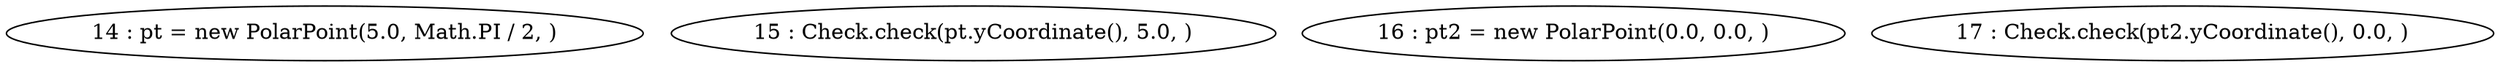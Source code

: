 digraph G {
"14 : pt = new PolarPoint(5.0, Math.PI / 2, )"
"15 : Check.check(pt.yCoordinate(), 5.0, )"
"16 : pt2 = new PolarPoint(0.0, 0.0, )"
"17 : Check.check(pt2.yCoordinate(), 0.0, )"
}